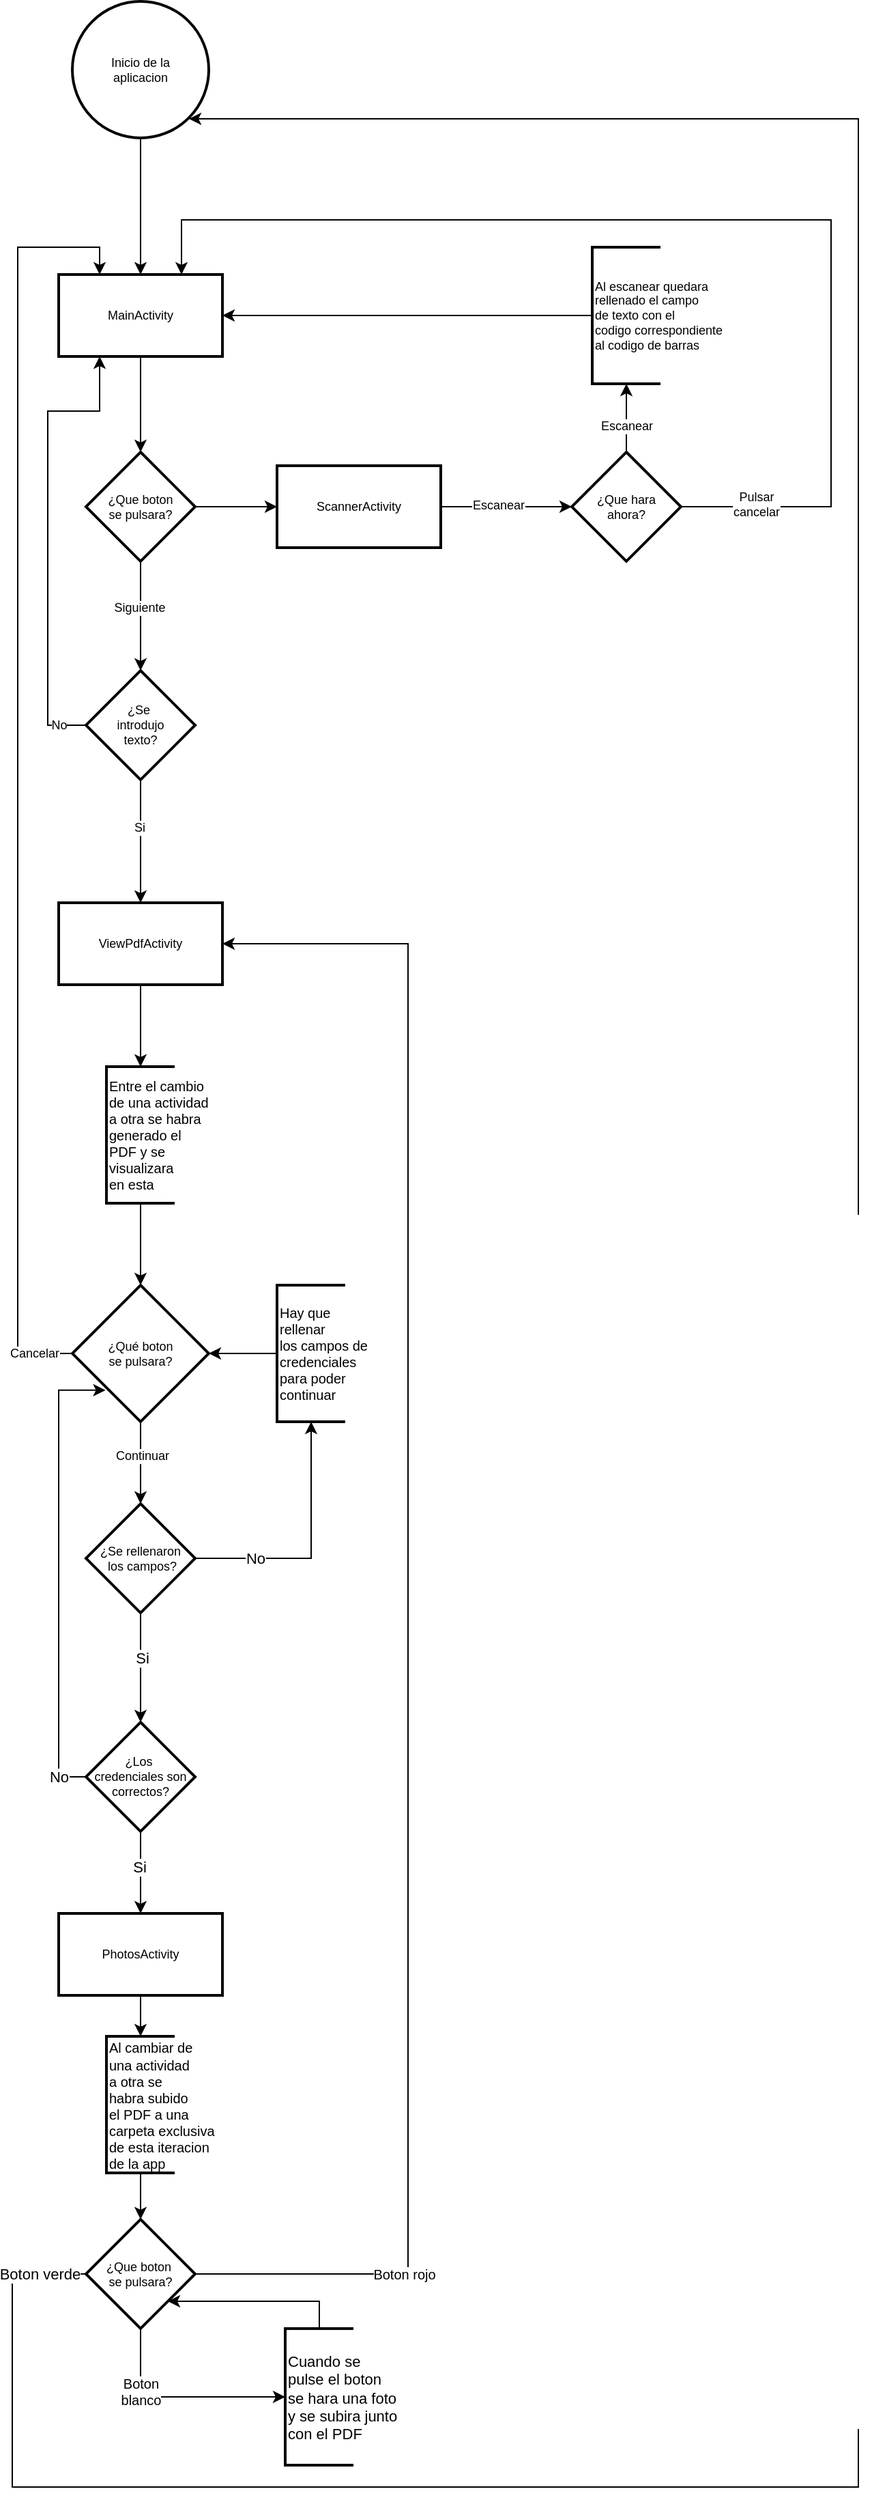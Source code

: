 <mxfile version="24.8.3">
  <diagram id="zVbvCBi2NvuFoAg4_YPd" name="Página-1">
    <mxGraphModel dx="954" dy="661" grid="1" gridSize="10" guides="1" tooltips="1" connect="1" arrows="1" fold="1" page="1" pageScale="1" pageWidth="827" pageHeight="1169" math="0" shadow="0">
      <root>
        <mxCell id="0" />
        <mxCell id="1" parent="0" />
        <mxCell id="4VLI2H_Ible5iAtLYrgy-25" style="edgeStyle=orthogonalEdgeStyle;rounded=0;orthogonalLoop=1;jettySize=auto;html=1;exitX=0;exitY=0.5;exitDx=0;exitDy=0;entryX=0;entryY=0.5;entryDx=0;entryDy=0;entryPerimeter=0;" parent="1" edge="1">
          <mxGeometry relative="1" as="geometry">
            <mxPoint x="50" y="260" as="targetPoint" />
          </mxGeometry>
        </mxCell>
        <mxCell id="4VLI2H_Ible5iAtLYrgy-26" value="No" style="edgeLabel;html=1;align=center;verticalAlign=middle;resizable=0;points=[];" parent="4VLI2H_Ible5iAtLYrgy-25" vertex="1" connectable="0">
          <mxGeometry x="-0.014" y="1" relative="1" as="geometry">
            <mxPoint x="-9" y="-12" as="offset" />
          </mxGeometry>
        </mxCell>
        <mxCell id="4VLI2H_Ible5iAtLYrgy-36" value="" style="edgeStyle=orthogonalEdgeStyle;rounded=0;orthogonalLoop=1;jettySize=auto;html=1;fontSize=9;" parent="1" source="4VLI2H_Ible5iAtLYrgy-34" target="4VLI2H_Ible5iAtLYrgy-35" edge="1">
          <mxGeometry relative="1" as="geometry" />
        </mxCell>
        <mxCell id="4VLI2H_Ible5iAtLYrgy-34" value="Inicio de la&lt;div style=&quot;font-size: 9px;&quot;&gt;aplicacion&lt;/div&gt;" style="strokeWidth=2;html=1;shape=mxgraph.flowchart.start_2;whiteSpace=wrap;fontSize=9;" parent="1" vertex="1">
          <mxGeometry x="148" y="60" width="100" height="100" as="geometry" />
        </mxCell>
        <mxCell id="4VLI2H_Ible5iAtLYrgy-38" value="" style="edgeStyle=orthogonalEdgeStyle;rounded=0;orthogonalLoop=1;jettySize=auto;html=1;fontSize=9;" parent="1" source="4VLI2H_Ible5iAtLYrgy-35" target="4VLI2H_Ible5iAtLYrgy-37" edge="1">
          <mxGeometry relative="1" as="geometry" />
        </mxCell>
        <mxCell id="4VLI2H_Ible5iAtLYrgy-35" value="MainActivity" style="whiteSpace=wrap;html=1;strokeWidth=2;fontSize=9;" parent="1" vertex="1">
          <mxGeometry x="138" y="260" width="120" height="60" as="geometry" />
        </mxCell>
        <mxCell id="4VLI2H_Ible5iAtLYrgy-40" value="" style="edgeStyle=orthogonalEdgeStyle;rounded=0;orthogonalLoop=1;jettySize=auto;html=1;fontSize=9;" parent="1" source="4VLI2H_Ible5iAtLYrgy-37" target="4VLI2H_Ible5iAtLYrgy-39" edge="1">
          <mxGeometry relative="1" as="geometry" />
        </mxCell>
        <mxCell id="4VLI2H_Ible5iAtLYrgy-46" value="Siguiente" style="edgeLabel;html=1;align=center;verticalAlign=middle;resizable=0;points=[];fontSize=9;" parent="4VLI2H_Ible5iAtLYrgy-40" vertex="1" connectable="0">
          <mxGeometry x="-0.157" y="-1" relative="1" as="geometry">
            <mxPoint as="offset" />
          </mxGeometry>
        </mxCell>
        <mxCell id="4VLI2H_Ible5iAtLYrgy-48" value="" style="edgeStyle=orthogonalEdgeStyle;rounded=0;orthogonalLoop=1;jettySize=auto;html=1;fontSize=9;exitX=1;exitY=0.5;exitDx=0;exitDy=0;" parent="1" source="4VLI2H_Ible5iAtLYrgy-88" target="4VLI2H_Ible5iAtLYrgy-47" edge="1">
          <mxGeometry relative="1" as="geometry">
            <mxPoint x="428" y="430" as="sourcePoint" />
          </mxGeometry>
        </mxCell>
        <mxCell id="4VLI2H_Ible5iAtLYrgy-49" value="Escanear" style="edgeLabel;html=1;align=center;verticalAlign=middle;resizable=0;points=[];fontSize=9;" parent="4VLI2H_Ible5iAtLYrgy-48" vertex="1" connectable="0">
          <mxGeometry x="-0.132" y="1" relative="1" as="geometry">
            <mxPoint as="offset" />
          </mxGeometry>
        </mxCell>
        <mxCell id="4VLI2H_Ible5iAtLYrgy-89" value="" style="edgeStyle=orthogonalEdgeStyle;rounded=0;orthogonalLoop=1;jettySize=auto;html=1;" parent="1" source="4VLI2H_Ible5iAtLYrgy-37" target="4VLI2H_Ible5iAtLYrgy-88" edge="1">
          <mxGeometry relative="1" as="geometry" />
        </mxCell>
        <mxCell id="4VLI2H_Ible5iAtLYrgy-37" value="¿Que boton&lt;div style=&quot;font-size: 9px;&quot;&gt;se pulsara?&lt;/div&gt;" style="rhombus;whiteSpace=wrap;html=1;strokeWidth=2;fontSize=9;" parent="1" vertex="1">
          <mxGeometry x="158" y="390" width="80" height="80" as="geometry" />
        </mxCell>
        <mxCell id="4VLI2H_Ible5iAtLYrgy-41" style="edgeStyle=orthogonalEdgeStyle;rounded=0;orthogonalLoop=1;jettySize=auto;html=1;exitX=0;exitY=0.5;exitDx=0;exitDy=0;entryX=0.25;entryY=1;entryDx=0;entryDy=0;fontSize=9;" parent="1" source="4VLI2H_Ible5iAtLYrgy-39" target="4VLI2H_Ible5iAtLYrgy-35" edge="1">
          <mxGeometry relative="1" as="geometry">
            <Array as="points">
              <mxPoint x="130" y="590" />
              <mxPoint x="130" y="360" />
              <mxPoint x="168" y="360" />
            </Array>
          </mxGeometry>
        </mxCell>
        <mxCell id="4VLI2H_Ible5iAtLYrgy-42" value="No" style="edgeLabel;html=1;align=center;verticalAlign=middle;resizable=0;points=[];fontSize=9;" parent="4VLI2H_Ible5iAtLYrgy-41" vertex="1" connectable="0">
          <mxGeometry x="0.222" y="-2" relative="1" as="geometry">
            <mxPoint x="6" y="177" as="offset" />
          </mxGeometry>
        </mxCell>
        <mxCell id="4VLI2H_Ible5iAtLYrgy-44" value="" style="edgeStyle=orthogonalEdgeStyle;rounded=0;orthogonalLoop=1;jettySize=auto;html=1;fontSize=9;" parent="1" source="4VLI2H_Ible5iAtLYrgy-39" target="4VLI2H_Ible5iAtLYrgy-43" edge="1">
          <mxGeometry relative="1" as="geometry" />
        </mxCell>
        <mxCell id="4VLI2H_Ible5iAtLYrgy-45" value="Si" style="edgeLabel;html=1;align=center;verticalAlign=middle;resizable=0;points=[];fontSize=9;" parent="4VLI2H_Ible5iAtLYrgy-44" vertex="1" connectable="0">
          <mxGeometry x="-0.225" y="-1" relative="1" as="geometry">
            <mxPoint as="offset" />
          </mxGeometry>
        </mxCell>
        <mxCell id="4VLI2H_Ible5iAtLYrgy-39" value="¿Se&amp;nbsp;&lt;div style=&quot;font-size: 9px;&quot;&gt;introdujo&lt;div style=&quot;font-size: 9px;&quot;&gt;texto?&lt;/div&gt;&lt;/div&gt;" style="rhombus;whiteSpace=wrap;html=1;strokeWidth=2;fontSize=9;" parent="1" vertex="1">
          <mxGeometry x="158" y="550" width="80" height="80" as="geometry" />
        </mxCell>
        <mxCell id="4VLI2H_Ible5iAtLYrgy-60" value="" style="edgeStyle=orthogonalEdgeStyle;rounded=0;orthogonalLoop=1;jettySize=auto;html=1;entryX=0.5;entryY=0;entryDx=0;entryDy=0;entryPerimeter=0;fontSize=9;" parent="1" source="4VLI2H_Ible5iAtLYrgy-70" target="4VLI2H_Ible5iAtLYrgy-61" edge="1">
          <mxGeometry relative="1" as="geometry">
            <mxPoint x="198" y="860" as="targetPoint" />
          </mxGeometry>
        </mxCell>
        <mxCell id="4VLI2H_Ible5iAtLYrgy-43" value="ViewPdfActivity" style="whiteSpace=wrap;html=1;strokeWidth=2;fontSize=9;" parent="1" vertex="1">
          <mxGeometry x="138" y="720" width="120" height="60" as="geometry" />
        </mxCell>
        <mxCell id="4VLI2H_Ible5iAtLYrgy-50" style="edgeStyle=orthogonalEdgeStyle;rounded=0;orthogonalLoop=1;jettySize=auto;html=1;exitX=0;exitY=0.5;exitDx=0;exitDy=0;entryX=1;entryY=0.5;entryDx=0;entryDy=0;exitPerimeter=0;fontSize=9;" parent="1" source="4VLI2H_Ible5iAtLYrgy-54" target="4VLI2H_Ible5iAtLYrgy-35" edge="1">
          <mxGeometry relative="1" as="geometry">
            <mxPoint x="454" y="290" as="targetPoint" />
            <Array as="points">
              <mxPoint x="374" y="290" />
              <mxPoint x="374" y="290" />
            </Array>
          </mxGeometry>
        </mxCell>
        <mxCell id="4VLI2H_Ible5iAtLYrgy-55" style="edgeStyle=orthogonalEdgeStyle;rounded=0;orthogonalLoop=1;jettySize=auto;html=1;exitX=1;exitY=0.5;exitDx=0;exitDy=0;entryX=0.75;entryY=0;entryDx=0;entryDy=0;fontSize=9;" parent="1" source="4VLI2H_Ible5iAtLYrgy-47" target="4VLI2H_Ible5iAtLYrgy-35" edge="1">
          <mxGeometry relative="1" as="geometry">
            <mxPoint x="424" y="260" as="targetPoint" />
            <Array as="points">
              <mxPoint x="704" y="430" />
              <mxPoint x="704" y="220" />
              <mxPoint x="228" y="220" />
            </Array>
          </mxGeometry>
        </mxCell>
        <mxCell id="4VLI2H_Ible5iAtLYrgy-56" value="Pulsar&lt;div style=&quot;font-size: 9px;&quot;&gt;cancelar&lt;/div&gt;" style="edgeLabel;html=1;align=center;verticalAlign=middle;resizable=0;points=[];fontSize=9;" parent="4VLI2H_Ible5iAtLYrgy-55" vertex="1" connectable="0">
          <mxGeometry x="-0.868" y="2" relative="1" as="geometry">
            <mxPoint as="offset" />
          </mxGeometry>
        </mxCell>
        <mxCell id="4VLI2H_Ible5iAtLYrgy-47" value="¿Que hara&lt;div style=&quot;font-size: 9px;&quot;&gt;ahora?&lt;/div&gt;" style="rhombus;whiteSpace=wrap;html=1;strokeWidth=2;fontSize=9;" parent="1" vertex="1">
          <mxGeometry x="514" y="390" width="80" height="80" as="geometry" />
        </mxCell>
        <mxCell id="4VLI2H_Ible5iAtLYrgy-52" value="" style="edgeStyle=orthogonalEdgeStyle;rounded=0;orthogonalLoop=1;jettySize=auto;html=1;exitX=0.5;exitY=0;exitDx=0;exitDy=0;entryX=0.5;entryY=1;entryDx=0;entryDy=0;entryPerimeter=0;fontSize=9;" parent="1" source="4VLI2H_Ible5iAtLYrgy-47" target="4VLI2H_Ible5iAtLYrgy-54" edge="1">
          <mxGeometry relative="1" as="geometry">
            <mxPoint x="554" y="390" as="sourcePoint" />
            <mxPoint x="454" y="290" as="targetPoint" />
          </mxGeometry>
        </mxCell>
        <mxCell id="4VLI2H_Ible5iAtLYrgy-53" value="Escanear" style="edgeLabel;html=1;align=center;verticalAlign=middle;resizable=0;points=[];fontSize=9;" parent="4VLI2H_Ible5iAtLYrgy-52" vertex="1" connectable="0">
          <mxGeometry x="-0.617" y="1" relative="1" as="geometry">
            <mxPoint x="1" y="-10" as="offset" />
          </mxGeometry>
        </mxCell>
        <mxCell id="4VLI2H_Ible5iAtLYrgy-54" value="Al escanear quedara&lt;div style=&quot;font-size: 9px;&quot;&gt;rellenado el campo&lt;/div&gt;&lt;div style=&quot;font-size: 9px;&quot;&gt;de texto con el&lt;/div&gt;&lt;div style=&quot;font-size: 9px;&quot;&gt;codigo correspondiente&lt;/div&gt;&lt;div style=&quot;font-size: 9px;&quot;&gt;al codigo de barras&lt;/div&gt;" style="strokeWidth=2;html=1;shape=mxgraph.flowchart.annotation_1;align=left;pointerEvents=1;fontSize=9;" parent="1" vertex="1">
          <mxGeometry x="529" y="240" width="50" height="100" as="geometry" />
        </mxCell>
        <mxCell id="4VLI2H_Ible5iAtLYrgy-71" style="edgeStyle=orthogonalEdgeStyle;rounded=0;orthogonalLoop=1;jettySize=auto;html=1;exitX=0;exitY=0.5;exitDx=0;exitDy=0;exitPerimeter=0;entryX=0.25;entryY=0;entryDx=0;entryDy=0;fontSize=9;" parent="1" source="4VLI2H_Ible5iAtLYrgy-61" target="4VLI2H_Ible5iAtLYrgy-35" edge="1">
          <mxGeometry relative="1" as="geometry">
            <Array as="points">
              <mxPoint x="108" y="1050" />
              <mxPoint x="108" y="240" />
              <mxPoint x="168" y="240" />
            </Array>
          </mxGeometry>
        </mxCell>
        <mxCell id="4VLI2H_Ible5iAtLYrgy-72" value="Cancelar" style="edgeLabel;html=1;align=center;verticalAlign=middle;resizable=0;points=[];fontSize=9;" parent="4VLI2H_Ible5iAtLYrgy-71" vertex="1" connectable="0">
          <mxGeometry x="-0.939" y="2" relative="1" as="geometry">
            <mxPoint y="-2" as="offset" />
          </mxGeometry>
        </mxCell>
        <mxCell id="4VLI2H_Ible5iAtLYrgy-74" value="" style="edgeStyle=orthogonalEdgeStyle;rounded=0;orthogonalLoop=1;jettySize=auto;html=1;fontSize=9;" parent="1" source="4VLI2H_Ible5iAtLYrgy-61" target="4VLI2H_Ible5iAtLYrgy-73" edge="1">
          <mxGeometry relative="1" as="geometry" />
        </mxCell>
        <mxCell id="4VLI2H_Ible5iAtLYrgy-75" value="Continuar" style="edgeLabel;html=1;align=center;verticalAlign=middle;resizable=0;points=[];fontSize=9;" parent="4VLI2H_Ible5iAtLYrgy-74" vertex="1" connectable="0">
          <mxGeometry x="-0.163" y="1" relative="1" as="geometry">
            <mxPoint as="offset" />
          </mxGeometry>
        </mxCell>
        <mxCell id="4VLI2H_Ible5iAtLYrgy-61" value="¿Qué boton&lt;div style=&quot;font-size: 9px;&quot;&gt;se pulsara?&lt;/div&gt;" style="strokeWidth=2;html=1;shape=mxgraph.flowchart.decision;whiteSpace=wrap;fontSize=9;" parent="1" vertex="1">
          <mxGeometry x="148" y="1000" width="100" height="100" as="geometry" />
        </mxCell>
        <mxCell id="4VLI2H_Ible5iAtLYrgy-69" value="" style="edgeStyle=orthogonalEdgeStyle;rounded=0;orthogonalLoop=1;jettySize=auto;html=1;entryX=0.5;entryY=0;entryDx=0;entryDy=0;entryPerimeter=0;fontSize=9;" parent="1" source="4VLI2H_Ible5iAtLYrgy-43" target="4VLI2H_Ible5iAtLYrgy-70" edge="1">
          <mxGeometry relative="1" as="geometry">
            <mxPoint x="198" y="780" as="sourcePoint" />
            <mxPoint x="198" y="1060" as="targetPoint" />
          </mxGeometry>
        </mxCell>
        <mxCell id="4VLI2H_Ible5iAtLYrgy-70" value="&lt;font style=&quot;font-size: 10px;&quot;&gt;Entre el cambio&lt;/font&gt;&lt;div style=&quot;font-size: 10px;&quot;&gt;&lt;font style=&quot;font-size: 10px;&quot;&gt;de una actividad&lt;/font&gt;&lt;/div&gt;&lt;div style=&quot;font-size: 10px;&quot;&gt;&lt;font style=&quot;font-size: 10px;&quot;&gt;a otra se habra&lt;/font&gt;&lt;/div&gt;&lt;div style=&quot;font-size: 10px;&quot;&gt;&lt;font style=&quot;font-size: 10px;&quot;&gt;generado el&lt;/font&gt;&lt;/div&gt;&lt;div style=&quot;font-size: 10px;&quot;&gt;&lt;font style=&quot;font-size: 10px;&quot;&gt;PDF y se&lt;/font&gt;&lt;/div&gt;&lt;div style=&quot;font-size: 10px;&quot;&gt;&lt;font style=&quot;font-size: 10px;&quot;&gt;visualizara&lt;/font&gt;&lt;/div&gt;&lt;div style=&quot;font-size: 10px;&quot;&gt;&lt;font style=&quot;font-size: 10px;&quot;&gt;en esta&lt;/font&gt;&lt;/div&gt;" style="strokeWidth=2;html=1;shape=mxgraph.flowchart.annotation_1;align=left;pointerEvents=1;fontSize=9;" parent="1" vertex="1">
          <mxGeometry x="173" y="840" width="50" height="100" as="geometry" />
        </mxCell>
        <mxCell id="4VLI2H_Ible5iAtLYrgy-84" value="" style="edgeStyle=orthogonalEdgeStyle;rounded=0;orthogonalLoop=1;jettySize=auto;html=1;fontSize=9;" parent="1" source="4VLI2H_Ible5iAtLYrgy-73" target="4VLI2H_Ible5iAtLYrgy-83" edge="1">
          <mxGeometry relative="1" as="geometry" />
        </mxCell>
        <mxCell id="4VLI2H_Ible5iAtLYrgy-90" value="Si" style="edgeLabel;html=1;align=center;verticalAlign=middle;resizable=0;points=[];" parent="4VLI2H_Ible5iAtLYrgy-84" vertex="1" connectable="0">
          <mxGeometry x="-0.187" y="1" relative="1" as="geometry">
            <mxPoint as="offset" />
          </mxGeometry>
        </mxCell>
        <mxCell id="4VLI2H_Ible5iAtLYrgy-73" value="¿Se rellenaron&lt;div&gt;&amp;nbsp;los campos?&lt;/div&gt;" style="rhombus;whiteSpace=wrap;html=1;strokeWidth=2;fontSize=9;" parent="1" vertex="1">
          <mxGeometry x="158" y="1160" width="80" height="80" as="geometry" />
        </mxCell>
        <mxCell id="4VLI2H_Ible5iAtLYrgy-86" value="" style="edgeStyle=orthogonalEdgeStyle;rounded=0;orthogonalLoop=1;jettySize=auto;html=1;" parent="1" source="4VLI2H_Ible5iAtLYrgy-83" target="4VLI2H_Ible5iAtLYrgy-85" edge="1">
          <mxGeometry relative="1" as="geometry" />
        </mxCell>
        <mxCell id="4VLI2H_Ible5iAtLYrgy-87" value="Si" style="edgeLabel;html=1;align=center;verticalAlign=middle;resizable=0;points=[];" parent="4VLI2H_Ible5iAtLYrgy-86" vertex="1" connectable="0">
          <mxGeometry x="-0.153" y="-1" relative="1" as="geometry">
            <mxPoint as="offset" />
          </mxGeometry>
        </mxCell>
        <mxCell id="4VLI2H_Ible5iAtLYrgy-83" value="¿Los&amp;nbsp;&lt;div&gt;credenciales son correctos?&lt;/div&gt;" style="rhombus;whiteSpace=wrap;html=1;strokeWidth=2;fontSize=9;" parent="1" vertex="1">
          <mxGeometry x="158" y="1320" width="80" height="80" as="geometry" />
        </mxCell>
        <mxCell id="4VLI2H_Ible5iAtLYrgy-102" value="" style="edgeStyle=orthogonalEdgeStyle;rounded=0;orthogonalLoop=1;jettySize=auto;html=1;" parent="1" source="4VLI2H_Ible5iAtLYrgy-113" target="4VLI2H_Ible5iAtLYrgy-101" edge="1">
          <mxGeometry relative="1" as="geometry" />
        </mxCell>
        <mxCell id="4VLI2H_Ible5iAtLYrgy-85" value="PhotosActivity" style="whiteSpace=wrap;html=1;fontSize=9;strokeWidth=2;" parent="1" vertex="1">
          <mxGeometry x="138" y="1460" width="120" height="60" as="geometry" />
        </mxCell>
        <mxCell id="4VLI2H_Ible5iAtLYrgy-88" value="ScannerActivity" style="whiteSpace=wrap;html=1;fontSize=9;strokeWidth=2;" parent="1" vertex="1">
          <mxGeometry x="298" y="400" width="120" height="60" as="geometry" />
        </mxCell>
        <mxCell id="4VLI2H_Ible5iAtLYrgy-91" style="edgeStyle=orthogonalEdgeStyle;rounded=0;orthogonalLoop=1;jettySize=auto;html=1;exitX=0;exitY=0.5;exitDx=0;exitDy=0;entryX=0.243;entryY=0.769;entryDx=0;entryDy=0;entryPerimeter=0;" parent="1" source="4VLI2H_Ible5iAtLYrgy-83" target="4VLI2H_Ible5iAtLYrgy-61" edge="1">
          <mxGeometry relative="1" as="geometry">
            <Array as="points">
              <mxPoint x="138" y="1360" />
              <mxPoint x="138" y="1077" />
            </Array>
          </mxGeometry>
        </mxCell>
        <mxCell id="4VLI2H_Ible5iAtLYrgy-92" value="No" style="edgeLabel;html=1;align=center;verticalAlign=middle;resizable=0;points=[];" parent="4VLI2H_Ible5iAtLYrgy-91" vertex="1" connectable="0">
          <mxGeometry x="-0.698" relative="1" as="geometry">
            <mxPoint y="31" as="offset" />
          </mxGeometry>
        </mxCell>
        <mxCell id="4VLI2H_Ible5iAtLYrgy-95" value="" style="edgeStyle=orthogonalEdgeStyle;rounded=0;orthogonalLoop=1;jettySize=auto;html=1;exitX=0;exitY=0.5;exitDx=0;exitDy=0;entryX=1;entryY=0.5;entryDx=0;entryDy=0;entryPerimeter=0;exitPerimeter=0;" parent="1" source="4VLI2H_Ible5iAtLYrgy-100" target="4VLI2H_Ible5iAtLYrgy-61" edge="1">
          <mxGeometry relative="1" as="geometry">
            <mxPoint x="238" y="1200" as="sourcePoint" />
            <mxPoint x="354" y="1100" as="targetPoint" />
            <Array as="points" />
          </mxGeometry>
        </mxCell>
        <mxCell id="4VLI2H_Ible5iAtLYrgy-98" value="" style="edgeStyle=orthogonalEdgeStyle;rounded=0;orthogonalLoop=1;jettySize=auto;html=1;exitX=1;exitY=0.5;exitDx=0;exitDy=0;entryX=0.5;entryY=1;entryDx=0;entryDy=0;entryPerimeter=0;" parent="1" source="4VLI2H_Ible5iAtLYrgy-73" target="4VLI2H_Ible5iAtLYrgy-100" edge="1">
          <mxGeometry relative="1" as="geometry">
            <mxPoint x="238" y="1200" as="sourcePoint" />
            <mxPoint x="248" y="1050" as="targetPoint" />
            <Array as="points">
              <mxPoint x="323" y="1200" />
            </Array>
          </mxGeometry>
        </mxCell>
        <mxCell id="4VLI2H_Ible5iAtLYrgy-99" value="No" style="edgeLabel;html=1;align=center;verticalAlign=middle;resizable=0;points=[];" parent="4VLI2H_Ible5iAtLYrgy-98" vertex="1" connectable="0">
          <mxGeometry x="-0.533" y="1" relative="1" as="geometry">
            <mxPoint x="1" y="1" as="offset" />
          </mxGeometry>
        </mxCell>
        <mxCell id="4VLI2H_Ible5iAtLYrgy-100" value="Hay que&amp;nbsp;&lt;div&gt;rellenar&lt;div style=&quot;font-size: 10px;&quot;&gt;los campos de&lt;/div&gt;&lt;div style=&quot;font-size: 10px;&quot;&gt;credenciales&amp;nbsp;&lt;/div&gt;&lt;div style=&quot;font-size: 10px;&quot;&gt;para poder&lt;/div&gt;&lt;div style=&quot;font-size: 10px;&quot;&gt;continuar&lt;/div&gt;&lt;/div&gt;" style="strokeWidth=2;html=1;shape=mxgraph.flowchart.annotation_1;align=left;pointerEvents=1;fontSize=10;" parent="1" vertex="1">
          <mxGeometry x="298" y="1000" width="50" height="100" as="geometry" />
        </mxCell>
        <mxCell id="4VLI2H_Ible5iAtLYrgy-103" style="edgeStyle=orthogonalEdgeStyle;rounded=0;orthogonalLoop=1;jettySize=auto;html=1;exitX=1;exitY=0.5;exitDx=0;exitDy=0;entryX=1;entryY=0.5;entryDx=0;entryDy=0;" parent="1" source="4VLI2H_Ible5iAtLYrgy-101" target="4VLI2H_Ible5iAtLYrgy-43" edge="1">
          <mxGeometry relative="1" as="geometry">
            <Array as="points">
              <mxPoint x="394" y="1724" />
              <mxPoint x="394" y="750" />
            </Array>
          </mxGeometry>
        </mxCell>
        <mxCell id="4VLI2H_Ible5iAtLYrgy-105" value="&lt;font style=&quot;font-size: 10px;&quot;&gt;Boton rojo&lt;/font&gt;" style="edgeLabel;html=1;align=center;verticalAlign=middle;resizable=0;points=[];fontSize=10;" parent="4VLI2H_Ible5iAtLYrgy-103" vertex="1" connectable="0">
          <mxGeometry x="-0.917" relative="1" as="geometry">
            <mxPoint x="100" as="offset" />
          </mxGeometry>
        </mxCell>
        <mxCell id="4VLI2H_Ible5iAtLYrgy-106" style="edgeStyle=orthogonalEdgeStyle;rounded=0;orthogonalLoop=1;jettySize=auto;html=1;exitX=0;exitY=0.5;exitDx=0;exitDy=0;entryX=0.855;entryY=0.855;entryDx=0;entryDy=0;entryPerimeter=0;" parent="1" source="4VLI2H_Ible5iAtLYrgy-101" target="4VLI2H_Ible5iAtLYrgy-34" edge="1">
          <mxGeometry relative="1" as="geometry">
            <Array as="points">
              <mxPoint x="104" y="1724" />
              <mxPoint x="104" y="1880" />
              <mxPoint x="724" y="1880" />
              <mxPoint x="724" y="146" />
              <mxPoint x="234" y="146" />
            </Array>
          </mxGeometry>
        </mxCell>
        <mxCell id="4VLI2H_Ible5iAtLYrgy-114" value="Boton verde" style="edgeLabel;html=1;align=center;verticalAlign=middle;resizable=0;points=[];" parent="4VLI2H_Ible5iAtLYrgy-106" vertex="1" connectable="0">
          <mxGeometry x="-0.971" relative="1" as="geometry">
            <mxPoint x="10" as="offset" />
          </mxGeometry>
        </mxCell>
        <mxCell id="4VLI2H_Ible5iAtLYrgy-101" value="¿Que boton&amp;nbsp;&lt;div&gt;se pulsara?&lt;/div&gt;" style="rhombus;whiteSpace=wrap;html=1;fontSize=9;strokeWidth=2;" parent="1" vertex="1">
          <mxGeometry x="158" y="1684" width="80" height="80" as="geometry" />
        </mxCell>
        <mxCell id="4VLI2H_Ible5iAtLYrgy-107" style="edgeStyle=orthogonalEdgeStyle;rounded=0;orthogonalLoop=1;jettySize=auto;html=1;exitX=0.5;exitY=0;exitDx=0;exitDy=0;entryX=1;entryY=1;entryDx=0;entryDy=0;exitPerimeter=0;" parent="1" source="4VLI2H_Ible5iAtLYrgy-111" target="4VLI2H_Ible5iAtLYrgy-101" edge="1">
          <mxGeometry relative="1" as="geometry">
            <Array as="points">
              <mxPoint x="329" y="1744" />
            </Array>
          </mxGeometry>
        </mxCell>
        <mxCell id="4VLI2H_Ible5iAtLYrgy-109" value="" style="edgeStyle=orthogonalEdgeStyle;rounded=0;orthogonalLoop=1;jettySize=auto;html=1;exitX=0.5;exitY=1;exitDx=0;exitDy=0;entryX=0;entryY=0.5;entryDx=0;entryDy=0;entryPerimeter=0;" parent="1" source="4VLI2H_Ible5iAtLYrgy-101" target="4VLI2H_Ible5iAtLYrgy-111" edge="1">
          <mxGeometry relative="1" as="geometry">
            <mxPoint x="228" y="1764" as="sourcePoint" />
            <mxPoint x="248" y="1744" as="targetPoint" />
            <Array as="points">
              <mxPoint x="198" y="1814" />
            </Array>
          </mxGeometry>
        </mxCell>
        <mxCell id="4VLI2H_Ible5iAtLYrgy-110" value="&lt;font style=&quot;font-size: 10px;&quot;&gt;Boton&lt;/font&gt;&lt;div style=&quot;font-size: 10px;&quot;&gt;&lt;font style=&quot;font-size: 10px;&quot;&gt;blanco&lt;/font&gt;&lt;/div&gt;" style="edgeLabel;html=1;align=center;verticalAlign=middle;resizable=0;points=[];fontSize=10;" parent="4VLI2H_Ible5iAtLYrgy-109" vertex="1" connectable="0">
          <mxGeometry x="-0.821" y="-1" relative="1" as="geometry">
            <mxPoint x="1" y="32" as="offset" />
          </mxGeometry>
        </mxCell>
        <mxCell id="4VLI2H_Ible5iAtLYrgy-111" value="&lt;font style=&quot;font-size: 11px;&quot;&gt;Cuando se&lt;/font&gt;&lt;div style=&quot;font-size: 11px;&quot;&gt;&lt;font style=&quot;font-size: 11px;&quot;&gt;pulse el boton&lt;/font&gt;&lt;/div&gt;&lt;div style=&quot;font-size: 11px;&quot;&gt;&lt;font style=&quot;font-size: 11px;&quot;&gt;se hara una foto&lt;/font&gt;&lt;/div&gt;&lt;div style=&quot;font-size: 11px;&quot;&gt;&lt;font style=&quot;font-size: 11px;&quot;&gt;y se subira junto&lt;/font&gt;&lt;/div&gt;&lt;div style=&quot;font-size: 11px;&quot;&gt;&lt;font style=&quot;font-size: 11px;&quot;&gt;con el PDF&lt;/font&gt;&lt;/div&gt;" style="strokeWidth=2;html=1;shape=mxgraph.flowchart.annotation_1;align=left;pointerEvents=1;" parent="1" vertex="1">
          <mxGeometry x="304" y="1764" width="50" height="100" as="geometry" />
        </mxCell>
        <mxCell id="4VLI2H_Ible5iAtLYrgy-112" value="" style="edgeStyle=orthogonalEdgeStyle;rounded=0;orthogonalLoop=1;jettySize=auto;html=1;" parent="1" source="4VLI2H_Ible5iAtLYrgy-85" target="4VLI2H_Ible5iAtLYrgy-113" edge="1">
          <mxGeometry relative="1" as="geometry">
            <mxPoint x="198" y="1520" as="sourcePoint" />
            <mxPoint x="198" y="1620" as="targetPoint" />
          </mxGeometry>
        </mxCell>
        <mxCell id="4VLI2H_Ible5iAtLYrgy-113" value="&lt;font style=&quot;font-size: 10px;&quot;&gt;Al cambiar de&lt;/font&gt;&lt;div style=&quot;font-size: 10px;&quot;&gt;&lt;font style=&quot;font-size: 10px;&quot;&gt;una actividad&lt;/font&gt;&lt;/div&gt;&lt;div style=&quot;font-size: 10px;&quot;&gt;&lt;font style=&quot;font-size: 10px;&quot;&gt;a otra se&lt;/font&gt;&lt;/div&gt;&lt;div style=&quot;font-size: 10px;&quot;&gt;&lt;font style=&quot;font-size: 10px;&quot;&gt;habra subido&lt;/font&gt;&lt;/div&gt;&lt;div style=&quot;font-size: 10px;&quot;&gt;&lt;font style=&quot;font-size: 10px;&quot;&gt;el PDF a una&lt;/font&gt;&lt;/div&gt;&lt;div style=&quot;font-size: 10px;&quot;&gt;&lt;font style=&quot;font-size: 10px;&quot;&gt;&lt;font style=&quot;font-size: 10px;&quot;&gt;carpeta&lt;/font&gt;&amp;nbsp;exclusiva&lt;/font&gt;&lt;/div&gt;&lt;div style=&quot;font-size: 10px;&quot;&gt;&lt;font style=&quot;font-size: 10px;&quot;&gt;de esta iteracion&lt;/font&gt;&lt;/div&gt;&lt;div style=&quot;font-size: 10px;&quot;&gt;&lt;font style=&quot;font-size: 10px;&quot;&gt;de la app&lt;/font&gt;&lt;/div&gt;" style="strokeWidth=2;html=1;shape=mxgraph.flowchart.annotation_1;align=left;pointerEvents=1;" parent="1" vertex="1">
          <mxGeometry x="173" y="1550" width="50" height="100" as="geometry" />
        </mxCell>
      </root>
    </mxGraphModel>
  </diagram>
</mxfile>
